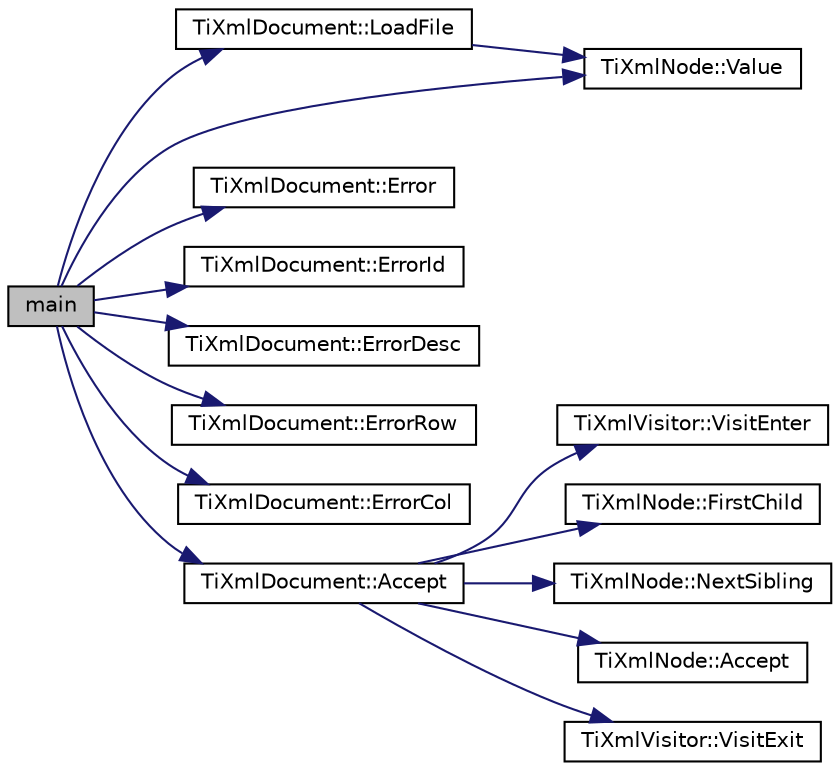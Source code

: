 digraph "main"
{
  edge [fontname="Helvetica",fontsize="10",labelfontname="Helvetica",labelfontsize="10"];
  node [fontname="Helvetica",fontsize="10",shape=record];
  rankdir="LR";
  Node1 [label="main",height=0.2,width=0.4,color="black", fillcolor="grey75", style="filled" fontcolor="black"];
  Node1 -> Node2 [color="midnightblue",fontsize="10",style="solid",fontname="Helvetica"];
  Node2 [label="TiXmlDocument::LoadFile",height=0.2,width=0.4,color="black", fillcolor="white", style="filled",URL="$class_ti_xml_document.html#a4c852a889c02cf251117fd1d9fe1845f"];
  Node2 -> Node3 [color="midnightblue",fontsize="10",style="solid",fontname="Helvetica"];
  Node3 [label="TiXmlNode::Value",height=0.2,width=0.4,color="black", fillcolor="white", style="filled",URL="$class_ti_xml_node.html#a77943eb90d12c2892b1337a9f5918b41"];
  Node1 -> Node4 [color="midnightblue",fontsize="10",style="solid",fontname="Helvetica"];
  Node4 [label="TiXmlDocument::Error",height=0.2,width=0.4,color="black", fillcolor="white", style="filled",URL="$class_ti_xml_document.html#a6dfc01a6e5d58e56acd537dfd3bdeb29"];
  Node1 -> Node5 [color="midnightblue",fontsize="10",style="solid",fontname="Helvetica"];
  Node5 [label="TiXmlDocument::ErrorId",height=0.2,width=0.4,color="black", fillcolor="white", style="filled",URL="$class_ti_xml_document.html#af96fc2f3f9ec6422782bfe916c9e778f"];
  Node1 -> Node6 [color="midnightblue",fontsize="10",style="solid",fontname="Helvetica"];
  Node6 [label="TiXmlDocument::ErrorDesc",height=0.2,width=0.4,color="black", fillcolor="white", style="filled",URL="$class_ti_xml_document.html#a9d0f689f6e09ea494ea547be8d79c25e",tooltip="Contains a textual (english) description of the error if one occurs. "];
  Node1 -> Node7 [color="midnightblue",fontsize="10",style="solid",fontname="Helvetica"];
  Node7 [label="TiXmlDocument::ErrorRow",height=0.2,width=0.4,color="black", fillcolor="white", style="filled",URL="$class_ti_xml_document.html#af30efc75e804aa2e92fb8be3a8cb676e"];
  Node1 -> Node8 [color="midnightblue",fontsize="10",style="solid",fontname="Helvetica"];
  Node8 [label="TiXmlDocument::ErrorCol",height=0.2,width=0.4,color="black", fillcolor="white", style="filled",URL="$class_ti_xml_document.html#aa90bc630ee5203c6109ca5fad3323649",tooltip="The column where the error occured. See ErrorRow() "];
  Node1 -> Node3 [color="midnightblue",fontsize="10",style="solid",fontname="Helvetica"];
  Node1 -> Node9 [color="midnightblue",fontsize="10",style="solid",fontname="Helvetica"];
  Node9 [label="TiXmlDocument::Accept",height=0.2,width=0.4,color="black", fillcolor="white", style="filled",URL="$class_ti_xml_document.html#a3daab2f472418ef66315750202f762ae"];
  Node9 -> Node10 [color="midnightblue",fontsize="10",style="solid",fontname="Helvetica"];
  Node10 [label="TiXmlVisitor::VisitEnter",height=0.2,width=0.4,color="black", fillcolor="white", style="filled",URL="$class_ti_xml_visitor.html#a07baecb52dd7d8716ae2a48ad0956ee0",tooltip="Visit a document. "];
  Node9 -> Node11 [color="midnightblue",fontsize="10",style="solid",fontname="Helvetica"];
  Node11 [label="TiXmlNode::FirstChild",height=0.2,width=0.4,color="black", fillcolor="white", style="filled",URL="$class_ti_xml_node.html#a44c8eee26bbe2d1b2762038df9dde2f0",tooltip="The first child of this node. Will be null if there are no children. "];
  Node9 -> Node12 [color="midnightblue",fontsize="10",style="solid",fontname="Helvetica"];
  Node12 [label="TiXmlNode::NextSibling",height=0.2,width=0.4,color="black", fillcolor="white", style="filled",URL="$class_ti_xml_node.html#af854baeba384f5fe9859f5aee03b548e",tooltip="Navigate to a sibling node. "];
  Node9 -> Node13 [color="midnightblue",fontsize="10",style="solid",fontname="Helvetica"];
  Node13 [label="TiXmlNode::Accept",height=0.2,width=0.4,color="black", fillcolor="white", style="filled",URL="$class_ti_xml_node.html#acc0f88b7462c6cb73809d410a4f5bb86"];
  Node9 -> Node14 [color="midnightblue",fontsize="10",style="solid",fontname="Helvetica"];
  Node14 [label="TiXmlVisitor::VisitExit",height=0.2,width=0.4,color="black", fillcolor="white", style="filled",URL="$class_ti_xml_visitor.html#aa0ade4f27087447e93974e975c3246ad",tooltip="Visit a document. "];
}
